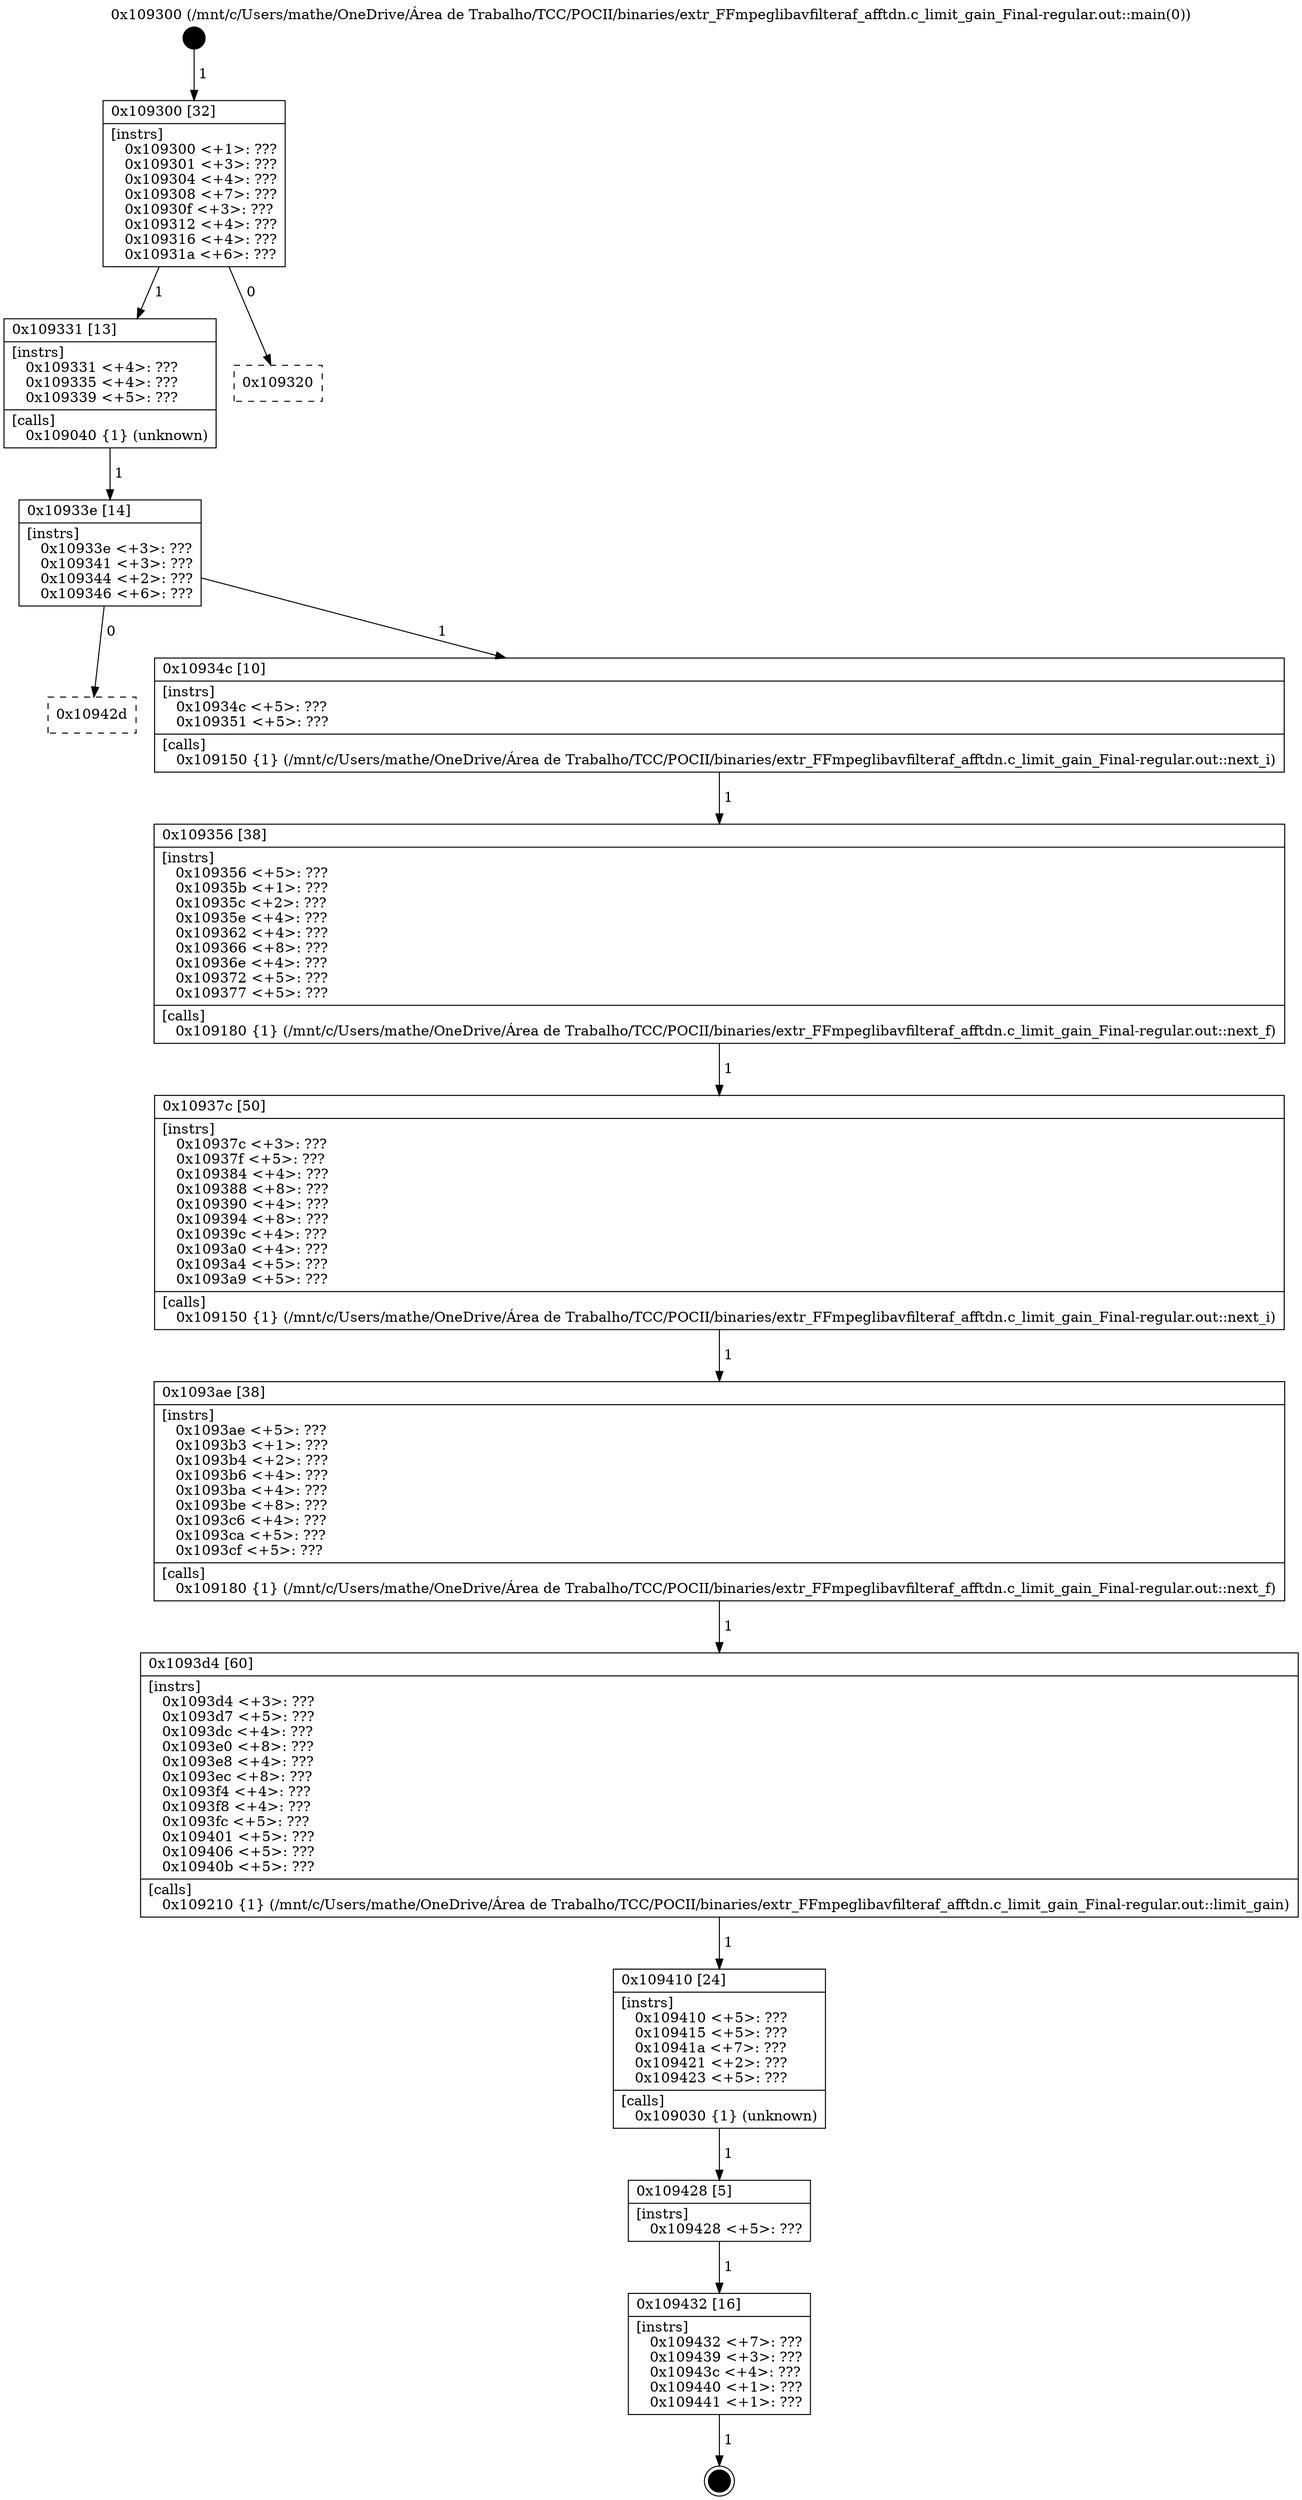 digraph "0x109300" {
  label = "0x109300 (/mnt/c/Users/mathe/OneDrive/Área de Trabalho/TCC/POCII/binaries/extr_FFmpeglibavfilteraf_afftdn.c_limit_gain_Final-regular.out::main(0))"
  labelloc = "t"
  node[shape=record]

  Entry [label="",width=0.3,height=0.3,shape=circle,fillcolor=black,style=filled]
  "0x109300" [label="{
     0x109300 [32]\l
     | [instrs]\l
     &nbsp;&nbsp;0x109300 \<+1\>: ???\l
     &nbsp;&nbsp;0x109301 \<+3\>: ???\l
     &nbsp;&nbsp;0x109304 \<+4\>: ???\l
     &nbsp;&nbsp;0x109308 \<+7\>: ???\l
     &nbsp;&nbsp;0x10930f \<+3\>: ???\l
     &nbsp;&nbsp;0x109312 \<+4\>: ???\l
     &nbsp;&nbsp;0x109316 \<+4\>: ???\l
     &nbsp;&nbsp;0x10931a \<+6\>: ???\l
  }"]
  "0x109331" [label="{
     0x109331 [13]\l
     | [instrs]\l
     &nbsp;&nbsp;0x109331 \<+4\>: ???\l
     &nbsp;&nbsp;0x109335 \<+4\>: ???\l
     &nbsp;&nbsp;0x109339 \<+5\>: ???\l
     | [calls]\l
     &nbsp;&nbsp;0x109040 \{1\} (unknown)\l
  }"]
  "0x109320" [label="{
     0x109320\l
  }", style=dashed]
  "0x10933e" [label="{
     0x10933e [14]\l
     | [instrs]\l
     &nbsp;&nbsp;0x10933e \<+3\>: ???\l
     &nbsp;&nbsp;0x109341 \<+3\>: ???\l
     &nbsp;&nbsp;0x109344 \<+2\>: ???\l
     &nbsp;&nbsp;0x109346 \<+6\>: ???\l
  }"]
  "0x10942d" [label="{
     0x10942d\l
  }", style=dashed]
  "0x10934c" [label="{
     0x10934c [10]\l
     | [instrs]\l
     &nbsp;&nbsp;0x10934c \<+5\>: ???\l
     &nbsp;&nbsp;0x109351 \<+5\>: ???\l
     | [calls]\l
     &nbsp;&nbsp;0x109150 \{1\} (/mnt/c/Users/mathe/OneDrive/Área de Trabalho/TCC/POCII/binaries/extr_FFmpeglibavfilteraf_afftdn.c_limit_gain_Final-regular.out::next_i)\l
  }"]
  Exit [label="",width=0.3,height=0.3,shape=circle,fillcolor=black,style=filled,peripheries=2]
  "0x109356" [label="{
     0x109356 [38]\l
     | [instrs]\l
     &nbsp;&nbsp;0x109356 \<+5\>: ???\l
     &nbsp;&nbsp;0x10935b \<+1\>: ???\l
     &nbsp;&nbsp;0x10935c \<+2\>: ???\l
     &nbsp;&nbsp;0x10935e \<+4\>: ???\l
     &nbsp;&nbsp;0x109362 \<+4\>: ???\l
     &nbsp;&nbsp;0x109366 \<+8\>: ???\l
     &nbsp;&nbsp;0x10936e \<+4\>: ???\l
     &nbsp;&nbsp;0x109372 \<+5\>: ???\l
     &nbsp;&nbsp;0x109377 \<+5\>: ???\l
     | [calls]\l
     &nbsp;&nbsp;0x109180 \{1\} (/mnt/c/Users/mathe/OneDrive/Área de Trabalho/TCC/POCII/binaries/extr_FFmpeglibavfilteraf_afftdn.c_limit_gain_Final-regular.out::next_f)\l
  }"]
  "0x10937c" [label="{
     0x10937c [50]\l
     | [instrs]\l
     &nbsp;&nbsp;0x10937c \<+3\>: ???\l
     &nbsp;&nbsp;0x10937f \<+5\>: ???\l
     &nbsp;&nbsp;0x109384 \<+4\>: ???\l
     &nbsp;&nbsp;0x109388 \<+8\>: ???\l
     &nbsp;&nbsp;0x109390 \<+4\>: ???\l
     &nbsp;&nbsp;0x109394 \<+8\>: ???\l
     &nbsp;&nbsp;0x10939c \<+4\>: ???\l
     &nbsp;&nbsp;0x1093a0 \<+4\>: ???\l
     &nbsp;&nbsp;0x1093a4 \<+5\>: ???\l
     &nbsp;&nbsp;0x1093a9 \<+5\>: ???\l
     | [calls]\l
     &nbsp;&nbsp;0x109150 \{1\} (/mnt/c/Users/mathe/OneDrive/Área de Trabalho/TCC/POCII/binaries/extr_FFmpeglibavfilteraf_afftdn.c_limit_gain_Final-regular.out::next_i)\l
  }"]
  "0x1093ae" [label="{
     0x1093ae [38]\l
     | [instrs]\l
     &nbsp;&nbsp;0x1093ae \<+5\>: ???\l
     &nbsp;&nbsp;0x1093b3 \<+1\>: ???\l
     &nbsp;&nbsp;0x1093b4 \<+2\>: ???\l
     &nbsp;&nbsp;0x1093b6 \<+4\>: ???\l
     &nbsp;&nbsp;0x1093ba \<+4\>: ???\l
     &nbsp;&nbsp;0x1093be \<+8\>: ???\l
     &nbsp;&nbsp;0x1093c6 \<+4\>: ???\l
     &nbsp;&nbsp;0x1093ca \<+5\>: ???\l
     &nbsp;&nbsp;0x1093cf \<+5\>: ???\l
     | [calls]\l
     &nbsp;&nbsp;0x109180 \{1\} (/mnt/c/Users/mathe/OneDrive/Área de Trabalho/TCC/POCII/binaries/extr_FFmpeglibavfilteraf_afftdn.c_limit_gain_Final-regular.out::next_f)\l
  }"]
  "0x1093d4" [label="{
     0x1093d4 [60]\l
     | [instrs]\l
     &nbsp;&nbsp;0x1093d4 \<+3\>: ???\l
     &nbsp;&nbsp;0x1093d7 \<+5\>: ???\l
     &nbsp;&nbsp;0x1093dc \<+4\>: ???\l
     &nbsp;&nbsp;0x1093e0 \<+8\>: ???\l
     &nbsp;&nbsp;0x1093e8 \<+4\>: ???\l
     &nbsp;&nbsp;0x1093ec \<+8\>: ???\l
     &nbsp;&nbsp;0x1093f4 \<+4\>: ???\l
     &nbsp;&nbsp;0x1093f8 \<+4\>: ???\l
     &nbsp;&nbsp;0x1093fc \<+5\>: ???\l
     &nbsp;&nbsp;0x109401 \<+5\>: ???\l
     &nbsp;&nbsp;0x109406 \<+5\>: ???\l
     &nbsp;&nbsp;0x10940b \<+5\>: ???\l
     | [calls]\l
     &nbsp;&nbsp;0x109210 \{1\} (/mnt/c/Users/mathe/OneDrive/Área de Trabalho/TCC/POCII/binaries/extr_FFmpeglibavfilteraf_afftdn.c_limit_gain_Final-regular.out::limit_gain)\l
  }"]
  "0x109410" [label="{
     0x109410 [24]\l
     | [instrs]\l
     &nbsp;&nbsp;0x109410 \<+5\>: ???\l
     &nbsp;&nbsp;0x109415 \<+5\>: ???\l
     &nbsp;&nbsp;0x10941a \<+7\>: ???\l
     &nbsp;&nbsp;0x109421 \<+2\>: ???\l
     &nbsp;&nbsp;0x109423 \<+5\>: ???\l
     | [calls]\l
     &nbsp;&nbsp;0x109030 \{1\} (unknown)\l
  }"]
  "0x109428" [label="{
     0x109428 [5]\l
     | [instrs]\l
     &nbsp;&nbsp;0x109428 \<+5\>: ???\l
  }"]
  "0x109432" [label="{
     0x109432 [16]\l
     | [instrs]\l
     &nbsp;&nbsp;0x109432 \<+7\>: ???\l
     &nbsp;&nbsp;0x109439 \<+3\>: ???\l
     &nbsp;&nbsp;0x10943c \<+4\>: ???\l
     &nbsp;&nbsp;0x109440 \<+1\>: ???\l
     &nbsp;&nbsp;0x109441 \<+1\>: ???\l
  }"]
  Entry -> "0x109300" [label=" 1"]
  "0x109300" -> "0x109331" [label=" 1"]
  "0x109300" -> "0x109320" [label=" 0"]
  "0x109331" -> "0x10933e" [label=" 1"]
  "0x10933e" -> "0x10942d" [label=" 0"]
  "0x10933e" -> "0x10934c" [label=" 1"]
  "0x109432" -> Exit [label=" 1"]
  "0x10934c" -> "0x109356" [label=" 1"]
  "0x109356" -> "0x10937c" [label=" 1"]
  "0x10937c" -> "0x1093ae" [label=" 1"]
  "0x1093ae" -> "0x1093d4" [label=" 1"]
  "0x1093d4" -> "0x109410" [label=" 1"]
  "0x109410" -> "0x109428" [label=" 1"]
  "0x109428" -> "0x109432" [label=" 1"]
}
